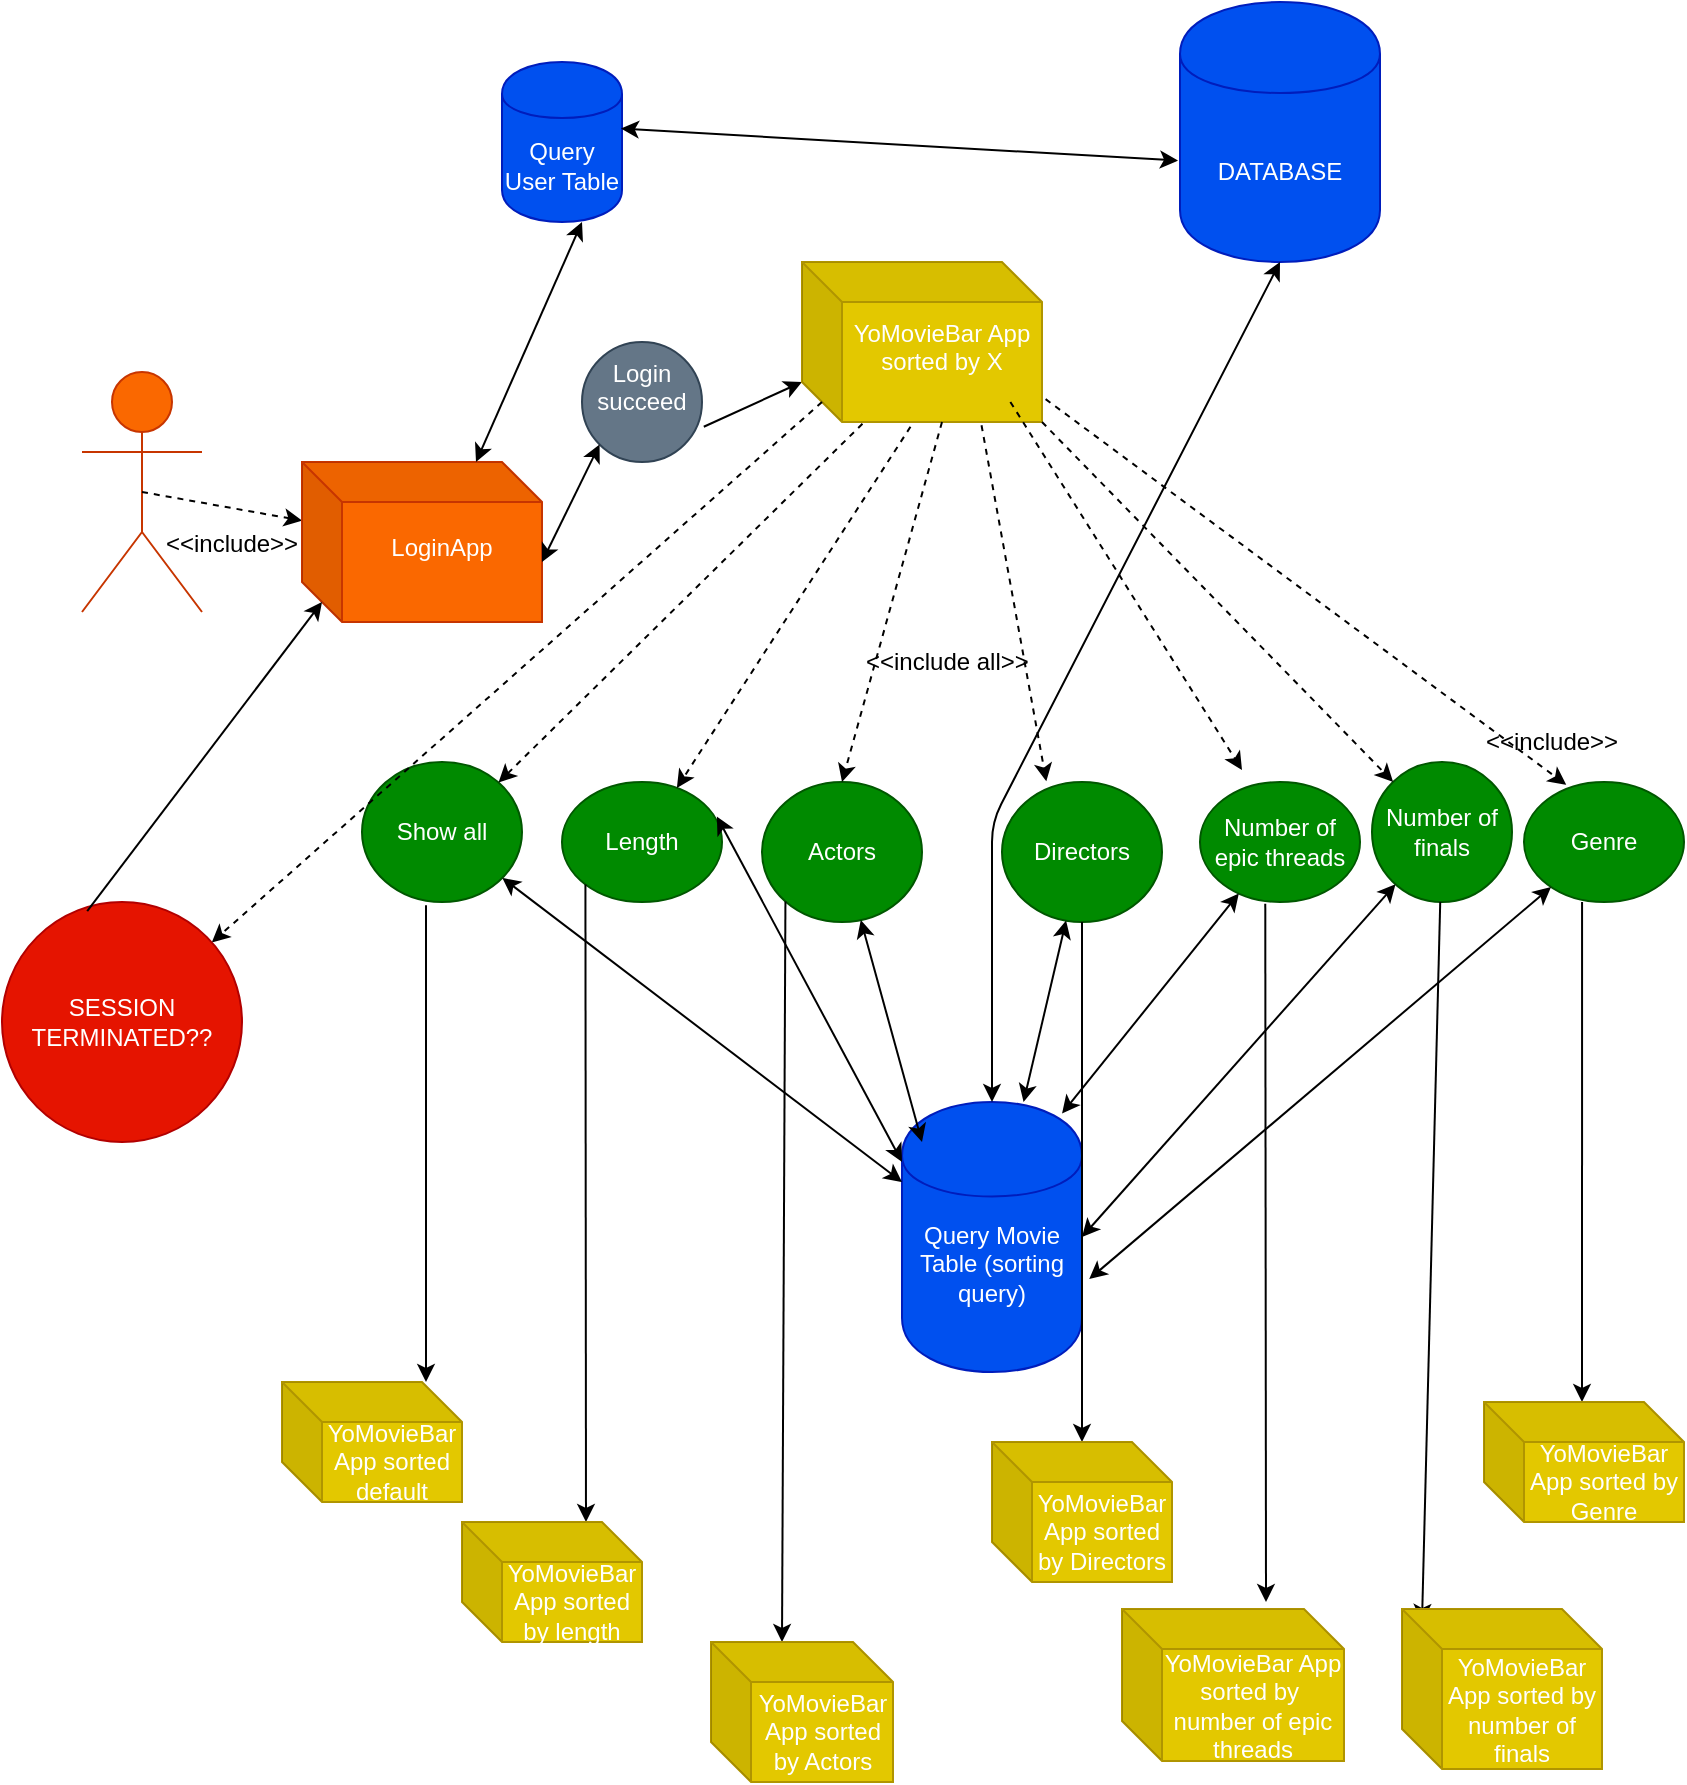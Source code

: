 <mxfile version="10.6.2"><diagram id="yi8EOGgFJp76VJN8hIpS" name="Page-1"><mxGraphModel dx="870" dy="477" grid="1" gridSize="10" guides="1" tooltips="1" connect="1" arrows="1" fold="1" page="1" pageScale="1" pageWidth="850" pageHeight="1100" math="0" shadow="0"><root><mxCell id="0"/><mxCell id="1" parent="0"/><mxCell id="ZOhwkm6CRNhWO9egZMma-1" value="Actor" style="shape=umlActor;verticalLabelPosition=bottom;labelBackgroundColor=#ffffff;verticalAlign=top;html=1;outlineConnect=0;fillColor=#fa6800;strokeColor=#C73500;fontColor=#ffffff;" vertex="1" parent="1"><mxGeometry x="50" y="235" width="60" height="120" as="geometry"/></mxCell><mxCell id="ZOhwkm6CRNhWO9egZMma-2" value="" style="endArrow=classic;html=1;dashed=1;exitX=0.5;exitY=0.5;exitDx=0;exitDy=0;exitPerimeter=0;" edge="1" parent="1" source="ZOhwkm6CRNhWO9egZMma-1" target="ZOhwkm6CRNhWO9egZMma-4"><mxGeometry width="50" height="50" relative="1" as="geometry"><mxPoint x="90" y="291" as="sourcePoint"/><mxPoint x="191.539" y="320.011" as="targetPoint"/></mxGeometry></mxCell><mxCell id="ZOhwkm6CRNhWO9egZMma-4" value="LoginApp&lt;br&gt;&lt;br&gt;" style="shape=cube;whiteSpace=wrap;html=1;boundedLbl=1;backgroundOutline=1;darkOpacity=0.05;darkOpacity2=0.1;fillColor=#fa6800;strokeColor=#C73500;fontColor=#ffffff;" vertex="1" parent="1"><mxGeometry x="160" y="280" width="120" height="80" as="geometry"/></mxCell><mxCell id="ZOhwkm6CRNhWO9egZMma-5" value="&amp;lt;&amp;lt;include&amp;gt;&amp;gt;&lt;br&gt;&lt;br&gt;" style="text;html=1;resizable=0;points=[];autosize=1;align=left;verticalAlign=top;spacingTop=-4;" vertex="1" parent="1"><mxGeometry x="90" y="311" width="80" height="30" as="geometry"/></mxCell><mxCell id="ZOhwkm6CRNhWO9egZMma-12" value="Login succeed&lt;br&gt;&lt;br&gt;" style="ellipse;whiteSpace=wrap;html=1;aspect=fixed;fillColor=#647687;strokeColor=#314354;fontColor=#ffffff;" vertex="1" parent="1"><mxGeometry x="300" y="220" width="60" height="60" as="geometry"/></mxCell><mxCell id="ZOhwkm6CRNhWO9egZMma-15" value="" style="endArrow=classic;startArrow=classic;html=1;exitX=0;exitY=0;exitDx=120;exitDy=50;exitPerimeter=0;entryX=0;entryY=1;entryDx=0;entryDy=0;" edge="1" parent="1" source="ZOhwkm6CRNhWO9egZMma-4" target="ZOhwkm6CRNhWO9egZMma-12"><mxGeometry width="50" height="50" relative="1" as="geometry"><mxPoint x="310" y="330" as="sourcePoint"/><mxPoint x="330" y="300" as="targetPoint"/></mxGeometry></mxCell><mxCell id="ZOhwkm6CRNhWO9egZMma-16" value="" style="endArrow=classic;html=1;entryX=0;entryY=0;entryDx=0;entryDy=60;entryPerimeter=0;exitX=1.015;exitY=0.706;exitDx=0;exitDy=0;exitPerimeter=0;" edge="1" parent="1" source="ZOhwkm6CRNhWO9egZMma-12" target="ZOhwkm6CRNhWO9egZMma-24"><mxGeometry width="50" height="50" relative="1" as="geometry"><mxPoint x="380" y="280" as="sourcePoint"/><mxPoint x="410" y="250" as="targetPoint"/></mxGeometry></mxCell><mxCell id="ZOhwkm6CRNhWO9egZMma-17" value="Query User Table" style="shape=cylinder;whiteSpace=wrap;html=1;boundedLbl=1;backgroundOutline=1;fillColor=#0050ef;strokeColor=#001DBC;fontColor=#ffffff;" vertex="1" parent="1"><mxGeometry x="260" y="80" width="60" height="80" as="geometry"/></mxCell><mxCell id="ZOhwkm6CRNhWO9egZMma-18" value="" style="endArrow=classic;startArrow=classic;html=1;" edge="1" parent="1"><mxGeometry width="50" height="50" relative="1" as="geometry"><mxPoint x="247" y="280" as="sourcePoint"/><mxPoint x="300" y="160" as="targetPoint"/></mxGeometry></mxCell><mxCell id="ZOhwkm6CRNhWO9egZMma-22" value="" style="endArrow=classic;startArrow=classic;html=1;exitX=0.991;exitY=0.416;exitDx=0;exitDy=0;exitPerimeter=0;entryX=-0.01;entryY=0.61;entryDx=0;entryDy=0;entryPerimeter=0;" edge="1" parent="1" source="ZOhwkm6CRNhWO9egZMma-17" target="ZOhwkm6CRNhWO9egZMma-23"><mxGeometry width="50" height="50" relative="1" as="geometry"><mxPoint x="650" y="60" as="sourcePoint"/><mxPoint x="430" y="90" as="targetPoint"/></mxGeometry></mxCell><mxCell id="ZOhwkm6CRNhWO9egZMma-23" value="DATABASE" style="shape=cylinder;whiteSpace=wrap;html=1;boundedLbl=1;backgroundOutline=1;fillColor=#0050ef;strokeColor=#001DBC;fontColor=#ffffff;" vertex="1" parent="1"><mxGeometry x="599" y="50" width="100" height="130" as="geometry"/></mxCell><mxCell id="ZOhwkm6CRNhWO9egZMma-24" value="YoMovieBar App&lt;br&gt;sorted by X&lt;br&gt;&lt;br&gt;" style="shape=cube;whiteSpace=wrap;html=1;boundedLbl=1;backgroundOutline=1;darkOpacity=0.05;darkOpacity2=0.1;fillColor=#e3c800;strokeColor=#B09500;fontColor=#ffffff;" vertex="1" parent="1"><mxGeometry x="410" y="180" width="120" height="80" as="geometry"/></mxCell><mxCell id="ZOhwkm6CRNhWO9egZMma-25" value="Length" style="ellipse;whiteSpace=wrap;html=1;fillColor=#008a00;strokeColor=#005700;fontColor=#ffffff;" vertex="1" parent="1"><mxGeometry x="290" y="440" width="80" height="60" as="geometry"/></mxCell><mxCell id="ZOhwkm6CRNhWO9egZMma-26" value="Actors" style="ellipse;whiteSpace=wrap;html=1;fillColor=#008a00;strokeColor=#005700;fontColor=#ffffff;" vertex="1" parent="1"><mxGeometry x="390" y="440" width="80" height="70" as="geometry"/></mxCell><mxCell id="ZOhwkm6CRNhWO9egZMma-27" value="Directors" style="ellipse;whiteSpace=wrap;html=1;fillColor=#008a00;strokeColor=#005700;fontColor=#ffffff;" vertex="1" parent="1"><mxGeometry x="510" y="440" width="80" height="70" as="geometry"/></mxCell><mxCell id="ZOhwkm6CRNhWO9egZMma-28" value="Number of epic threads" style="ellipse;whiteSpace=wrap;html=1;fillColor=#008a00;strokeColor=#005700;fontColor=#ffffff;" vertex="1" parent="1"><mxGeometry x="609" y="440" width="80" height="60" as="geometry"/></mxCell><mxCell id="ZOhwkm6CRNhWO9egZMma-29" value="Number of finals" style="ellipse;whiteSpace=wrap;html=1;fillColor=#008a00;strokeColor=#005700;fontColor=#ffffff;" vertex="1" parent="1"><mxGeometry x="695" y="430" width="70" height="70" as="geometry"/></mxCell><mxCell id="ZOhwkm6CRNhWO9egZMma-31" value="Genre" style="ellipse;whiteSpace=wrap;html=1;fillColor=#008a00;strokeColor=#005700;fontColor=#ffffff;" vertex="1" parent="1"><mxGeometry x="771" y="440" width="80" height="60" as="geometry"/></mxCell><mxCell id="ZOhwkm6CRNhWO9egZMma-32" value="Show all" style="ellipse;whiteSpace=wrap;html=1;fillColor=#008a00;strokeColor=#005700;fontColor=#ffffff;" vertex="1" parent="1"><mxGeometry x="190" y="430" width="80" height="70" as="geometry"/></mxCell><mxCell id="ZOhwkm6CRNhWO9egZMma-33" value="Query Movie Table (sorting query)&lt;br&gt;&lt;br&gt;" style="shape=cylinder;whiteSpace=wrap;html=1;boundedLbl=1;backgroundOutline=1;fillColor=#0050ef;strokeColor=#001DBC;fontColor=#ffffff;" vertex="1" parent="1"><mxGeometry x="460" y="600" width="90" height="135" as="geometry"/></mxCell><mxCell id="ZOhwkm6CRNhWO9egZMma-35" value="" style="endArrow=classic;html=1;exitX=0.252;exitY=1.011;exitDx=0;exitDy=0;exitPerimeter=0;entryX=1;entryY=0;entryDx=0;entryDy=0;dashed=1;" edge="1" parent="1" source="ZOhwkm6CRNhWO9egZMma-24" target="ZOhwkm6CRNhWO9egZMma-32"><mxGeometry width="50" height="50" relative="1" as="geometry"><mxPoint x="425" y="350" as="sourcePoint"/><mxPoint x="455" y="320" as="targetPoint"/></mxGeometry></mxCell><mxCell id="ZOhwkm6CRNhWO9egZMma-36" value="" style="endArrow=classic;html=1;exitX=0.452;exitY=1.03;exitDx=0;exitDy=0;exitPerimeter=0;dashed=1;" edge="1" parent="1" source="ZOhwkm6CRNhWO9egZMma-24" target="ZOhwkm6CRNhWO9egZMma-25"><mxGeometry width="50" height="50" relative="1" as="geometry"><mxPoint x="400" y="515" as="sourcePoint"/><mxPoint x="450" y="465" as="targetPoint"/></mxGeometry></mxCell><mxCell id="ZOhwkm6CRNhWO9egZMma-37" value="" style="endArrow=classic;html=1;exitX=0;exitY=0;exitDx=70;exitDy=80;exitPerimeter=0;entryX=0.5;entryY=0;entryDx=0;entryDy=0;dashed=1;" edge="1" parent="1" source="ZOhwkm6CRNhWO9egZMma-24" target="ZOhwkm6CRNhWO9egZMma-26"><mxGeometry width="50" height="50" relative="1" as="geometry"><mxPoint x="470" y="345" as="sourcePoint"/><mxPoint x="520" y="295" as="targetPoint"/></mxGeometry></mxCell><mxCell id="ZOhwkm6CRNhWO9egZMma-38" value="" style="endArrow=classic;html=1;exitX=0.748;exitY=1.02;exitDx=0;exitDy=0;exitPerimeter=0;entryX=0.277;entryY=-0.005;entryDx=0;entryDy=0;entryPerimeter=0;dashed=1;" edge="1" parent="1" source="ZOhwkm6CRNhWO9egZMma-24" target="ZOhwkm6CRNhWO9egZMma-27"><mxGeometry width="50" height="50" relative="1" as="geometry"><mxPoint x="510" y="350" as="sourcePoint"/><mxPoint x="560" y="309.955" as="targetPoint"/></mxGeometry></mxCell><mxCell id="ZOhwkm6CRNhWO9egZMma-39" value="" style="endArrow=classic;html=1;entryX=0.261;entryY=0.068;entryDx=0;entryDy=0;entryPerimeter=0;dashed=1;" edge="1" parent="1"><mxGeometry width="50" height="50" relative="1" as="geometry"><mxPoint x="514.179" y="250" as="sourcePoint"/><mxPoint x="630" y="434" as="targetPoint"/><Array as="points"/></mxGeometry></mxCell><mxCell id="ZOhwkm6CRNhWO9egZMma-40" value="" style="endArrow=classic;html=1;exitX=1;exitY=1;exitDx=0;exitDy=0;exitPerimeter=0;dashed=1;" edge="1" parent="1" source="ZOhwkm6CRNhWO9egZMma-24" target="ZOhwkm6CRNhWO9egZMma-29"><mxGeometry width="50" height="50" relative="1" as="geometry"><mxPoint x="620" y="335" as="sourcePoint"/><mxPoint x="670" y="285" as="targetPoint"/></mxGeometry></mxCell><mxCell id="ZOhwkm6CRNhWO9egZMma-41" value="" style="endArrow=classic;html=1;exitX=1.015;exitY=0.857;exitDx=0;exitDy=0;exitPerimeter=0;entryX=0.264;entryY=0.023;entryDx=0;entryDy=0;entryPerimeter=0;dashed=1;" edge="1" parent="1" source="ZOhwkm6CRNhWO9egZMma-24" target="ZOhwkm6CRNhWO9egZMma-31"><mxGeometry width="50" height="50" relative="1" as="geometry"><mxPoint x="660" y="345.227" as="sourcePoint"/><mxPoint x="710" y="295" as="targetPoint"/></mxGeometry></mxCell><mxCell id="ZOhwkm6CRNhWO9egZMma-42" value="" style="endArrow=classic;startArrow=classic;html=1;exitX=0.5;exitY=1;exitDx=0;exitDy=0;" edge="1" parent="1" source="ZOhwkm6CRNhWO9egZMma-23" target="ZOhwkm6CRNhWO9egZMma-33"><mxGeometry width="50" height="50" relative="1" as="geometry"><mxPoint x="580" y="120" as="sourcePoint"/><mxPoint x="670" y="90" as="targetPoint"/><Array as="points"><mxPoint x="505" y="460"/></Array></mxGeometry></mxCell><mxCell id="ZOhwkm6CRNhWO9egZMma-47" value="&amp;lt;&amp;lt;include all&amp;gt;&amp;gt;" style="text;html=1;resizable=0;points=[];autosize=1;align=left;verticalAlign=top;spacingTop=-4;" vertex="1" parent="1"><mxGeometry x="440" y="370" width="100" height="20" as="geometry"/></mxCell><mxCell id="ZOhwkm6CRNhWO9egZMma-48" value="&amp;lt;&amp;lt;include&amp;gt;&amp;gt;" style="text;html=1;resizable=0;points=[];autosize=1;align=left;verticalAlign=top;spacingTop=-4;" vertex="1" parent="1"><mxGeometry x="750" y="410" width="80" height="20" as="geometry"/></mxCell><mxCell id="ZOhwkm6CRNhWO9egZMma-55" value="" style="endArrow=classic;html=1;dashed=1;exitX=0;exitY=0;exitDx=10;exitDy=70;exitPerimeter=0;" edge="1" parent="1" source="ZOhwkm6CRNhWO9egZMma-24" target="ZOhwkm6CRNhWO9egZMma-56"><mxGeometry width="50" height="50" relative="1" as="geometry"><mxPoint x="50" y="650" as="sourcePoint"/><mxPoint x="90" y="520" as="targetPoint"/></mxGeometry></mxCell><mxCell id="ZOhwkm6CRNhWO9egZMma-56" value="SESSION TERMINATED??" style="ellipse;whiteSpace=wrap;html=1;aspect=fixed;fillColor=#e51400;strokeColor=#B20000;fontColor=#ffffff;" vertex="1" parent="1"><mxGeometry x="10" y="500" width="120" height="120" as="geometry"/></mxCell><mxCell id="ZOhwkm6CRNhWO9egZMma-57" value="" style="endArrow=classic;html=1;exitX=0.355;exitY=0.038;exitDx=0;exitDy=0;exitPerimeter=0;entryX=0;entryY=0;entryDx=10;entryDy=70;entryPerimeter=0;" edge="1" parent="1" source="ZOhwkm6CRNhWO9egZMma-56" target="ZOhwkm6CRNhWO9egZMma-4"><mxGeometry width="50" height="50" relative="1" as="geometry"><mxPoint x="40" y="495" as="sourcePoint"/><mxPoint x="170" y="360" as="targetPoint"/></mxGeometry></mxCell><mxCell id="ZOhwkm6CRNhWO9egZMma-59" value="" style="endArrow=classic;startArrow=classic;html=1;" edge="1" parent="1" source="ZOhwkm6CRNhWO9egZMma-32"><mxGeometry width="50" height="50" relative="1" as="geometry"><mxPoint x="10" y="690" as="sourcePoint"/><mxPoint x="460" y="640" as="targetPoint"/></mxGeometry></mxCell><mxCell id="ZOhwkm6CRNhWO9egZMma-60" value="" style="endArrow=classic;startArrow=classic;html=1;exitX=0.968;exitY=0.288;exitDx=0;exitDy=0;exitPerimeter=0;" edge="1" parent="1" source="ZOhwkm6CRNhWO9egZMma-25"><mxGeometry width="50" height="50" relative="1" as="geometry"><mxPoint x="10" y="770" as="sourcePoint"/><mxPoint x="460" y="630" as="targetPoint"/></mxGeometry></mxCell><mxCell id="ZOhwkm6CRNhWO9egZMma-61" value="" style="endArrow=classic;startArrow=classic;html=1;" edge="1" parent="1" source="ZOhwkm6CRNhWO9egZMma-26"><mxGeometry width="50" height="50" relative="1" as="geometry"><mxPoint x="10" y="850" as="sourcePoint"/><mxPoint x="470" y="620" as="targetPoint"/></mxGeometry></mxCell><mxCell id="ZOhwkm6CRNhWO9egZMma-62" value="" style="endArrow=classic;startArrow=classic;html=1;" edge="1" parent="1" source="ZOhwkm6CRNhWO9egZMma-27" target="ZOhwkm6CRNhWO9egZMma-33"><mxGeometry width="50" height="50" relative="1" as="geometry"><mxPoint x="10" y="930" as="sourcePoint"/><mxPoint x="60" y="880" as="targetPoint"/></mxGeometry></mxCell><mxCell id="ZOhwkm6CRNhWO9egZMma-63" value="" style="endArrow=classic;startArrow=classic;html=1;entryX=0.889;entryY=0.043;entryDx=0;entryDy=0;entryPerimeter=0;" edge="1" parent="1" source="ZOhwkm6CRNhWO9egZMma-28" target="ZOhwkm6CRNhWO9egZMma-33"><mxGeometry width="50" height="50" relative="1" as="geometry"><mxPoint x="10" y="1010" as="sourcePoint"/><mxPoint x="60" y="960" as="targetPoint"/></mxGeometry></mxCell><mxCell id="ZOhwkm6CRNhWO9egZMma-64" value="" style="endArrow=classic;startArrow=classic;html=1;entryX=1;entryY=0.5;entryDx=0;entryDy=0;" edge="1" parent="1" source="ZOhwkm6CRNhWO9egZMma-29" target="ZOhwkm6CRNhWO9egZMma-33"><mxGeometry width="50" height="50" relative="1" as="geometry"><mxPoint x="10" y="1090" as="sourcePoint"/><mxPoint x="60" y="1040" as="targetPoint"/></mxGeometry></mxCell><mxCell id="ZOhwkm6CRNhWO9egZMma-65" value="" style="endArrow=classic;startArrow=classic;html=1;entryX=1.04;entryY=0.656;entryDx=0;entryDy=0;entryPerimeter=0;" edge="1" parent="1" source="ZOhwkm6CRNhWO9egZMma-31" target="ZOhwkm6CRNhWO9egZMma-33"><mxGeometry width="50" height="50" relative="1" as="geometry"><mxPoint x="10" y="1170" as="sourcePoint"/><mxPoint x="60" y="1120" as="targetPoint"/></mxGeometry></mxCell><mxCell id="ZOhwkm6CRNhWO9egZMma-70" value="" style="endArrow=classic;html=1;exitX=0.4;exitY=1.023;exitDx=0;exitDy=0;exitPerimeter=0;" edge="1" parent="1" source="ZOhwkm6CRNhWO9egZMma-32"><mxGeometry width="50" height="50" relative="1" as="geometry"><mxPoint x="10" y="810" as="sourcePoint"/><mxPoint x="222" y="740" as="targetPoint"/></mxGeometry></mxCell><mxCell id="ZOhwkm6CRNhWO9egZMma-71" value="" style="endArrow=classic;html=1;exitX=0;exitY=1;exitDx=0;exitDy=0;" edge="1" parent="1" source="ZOhwkm6CRNhWO9egZMma-25"><mxGeometry width="50" height="50" relative="1" as="geometry"><mxPoint x="10" y="890" as="sourcePoint"/><mxPoint x="302" y="810" as="targetPoint"/></mxGeometry></mxCell><mxCell id="ZOhwkm6CRNhWO9egZMma-72" value="" style="endArrow=classic;html=1;exitX=0;exitY=1;exitDx=0;exitDy=0;entryX=0;entryY=0;entryDx=35.5;entryDy=0;entryPerimeter=0;" edge="1" parent="1" source="ZOhwkm6CRNhWO9egZMma-26" target="ZOhwkm6CRNhWO9egZMma-82"><mxGeometry width="50" height="50" relative="1" as="geometry"><mxPoint x="10" y="970" as="sourcePoint"/><mxPoint x="402" y="910" as="targetPoint"/></mxGeometry></mxCell><mxCell id="ZOhwkm6CRNhWO9egZMma-73" value="" style="endArrow=classic;html=1;exitX=0.5;exitY=1;exitDx=0;exitDy=0;" edge="1" parent="1" source="ZOhwkm6CRNhWO9egZMma-27"><mxGeometry width="50" height="50" relative="1" as="geometry"><mxPoint x="10" y="1050" as="sourcePoint"/><mxPoint x="550" y="770" as="targetPoint"/><Array as="points"><mxPoint x="550" y="610"/><mxPoint x="550" y="720"/></Array></mxGeometry></mxCell><mxCell id="ZOhwkm6CRNhWO9egZMma-74" value="" style="endArrow=classic;html=1;exitX=0.408;exitY=1.015;exitDx=0;exitDy=0;exitPerimeter=0;" edge="1" parent="1" source="ZOhwkm6CRNhWO9egZMma-28"><mxGeometry width="50" height="50" relative="1" as="geometry"><mxPoint x="10" y="1130" as="sourcePoint"/><mxPoint x="642" y="850" as="targetPoint"/></mxGeometry></mxCell><mxCell id="ZOhwkm6CRNhWO9egZMma-75" value="" style="endArrow=classic;html=1;" edge="1" parent="1" source="ZOhwkm6CRNhWO9egZMma-29"><mxGeometry width="50" height="50" relative="1" as="geometry"><mxPoint x="10" y="1210" as="sourcePoint"/><mxPoint x="720" y="860" as="targetPoint"/></mxGeometry></mxCell><mxCell id="ZOhwkm6CRNhWO9egZMma-76" value="" style="endArrow=classic;html=1;exitX=0.363;exitY=1;exitDx=0;exitDy=0;exitPerimeter=0;" edge="1" parent="1" source="ZOhwkm6CRNhWO9egZMma-31"><mxGeometry width="50" height="50" relative="1" as="geometry"><mxPoint x="10" y="1290" as="sourcePoint"/><mxPoint x="800" y="750" as="targetPoint"/></mxGeometry></mxCell><mxCell id="ZOhwkm6CRNhWO9egZMma-77" value="YoMovieBar App sorted default" style="shape=cube;whiteSpace=wrap;html=1;boundedLbl=1;backgroundOutline=1;darkOpacity=0.05;darkOpacity2=0.1;fillColor=#e3c800;strokeColor=#B09500;fontColor=#ffffff;" vertex="1" parent="1"><mxGeometry x="150" y="740" width="90" height="60" as="geometry"/></mxCell><mxCell id="ZOhwkm6CRNhWO9egZMma-78" value="&lt;span&gt;YoMovieBar App sorted by number of finals&lt;/span&gt;" style="shape=cube;whiteSpace=wrap;html=1;boundedLbl=1;backgroundOutline=1;darkOpacity=0.05;darkOpacity2=0.1;fillColor=#e3c800;strokeColor=#B09500;fontColor=#ffffff;" vertex="1" parent="1"><mxGeometry x="710" y="853.5" width="100" height="80" as="geometry"/></mxCell><mxCell id="ZOhwkm6CRNhWO9egZMma-79" value="&lt;span&gt;YoMovieBar App sorted by length&lt;/span&gt;" style="shape=cube;whiteSpace=wrap;html=1;boundedLbl=1;backgroundOutline=1;darkOpacity=0.05;darkOpacity2=0.1;fillColor=#e3c800;strokeColor=#B09500;fontColor=#ffffff;" vertex="1" parent="1"><mxGeometry x="240" y="810" width="90" height="60" as="geometry"/></mxCell><mxCell id="ZOhwkm6CRNhWO9egZMma-80" value="&lt;span&gt;YoMovieBar App sorted by&amp;nbsp; number of epic threads&lt;/span&gt;" style="shape=cube;whiteSpace=wrap;html=1;boundedLbl=1;backgroundOutline=1;darkOpacity=0.05;darkOpacity2=0.1;fillColor=#e3c800;strokeColor=#B09500;fontColor=#ffffff;" vertex="1" parent="1"><mxGeometry x="570" y="853.5" width="111" height="76" as="geometry"/></mxCell><mxCell id="ZOhwkm6CRNhWO9egZMma-81" value="&lt;span&gt;YoMovieBar App sorted by Directors&lt;/span&gt;" style="shape=cube;whiteSpace=wrap;html=1;boundedLbl=1;backgroundOutline=1;darkOpacity=0.05;darkOpacity2=0.1;fillColor=#e3c800;strokeColor=#B09500;fontColor=#ffffff;" vertex="1" parent="1"><mxGeometry x="505" y="770" width="90" height="70" as="geometry"/></mxCell><mxCell id="ZOhwkm6CRNhWO9egZMma-82" value="&lt;span&gt;YoMovieBar App sorted by Actors&lt;/span&gt;" style="shape=cube;whiteSpace=wrap;html=1;boundedLbl=1;backgroundOutline=1;darkOpacity=0.05;darkOpacity2=0.1;fillColor=#e3c800;strokeColor=#B09500;fontColor=#ffffff;" vertex="1" parent="1"><mxGeometry x="364.5" y="870" width="91" height="70" as="geometry"/></mxCell><mxCell id="ZOhwkm6CRNhWO9egZMma-83" value="&lt;span&gt;YoMovieBar App sorted by Genre&lt;/span&gt;" style="shape=cube;whiteSpace=wrap;html=1;boundedLbl=1;backgroundOutline=1;darkOpacity=0.05;darkOpacity2=0.1;fillColor=#e3c800;strokeColor=#B09500;fontColor=#ffffff;" vertex="1" parent="1"><mxGeometry x="751" y="750" width="100" height="60" as="geometry"/></mxCell></root></mxGraphModel></diagram></mxfile>